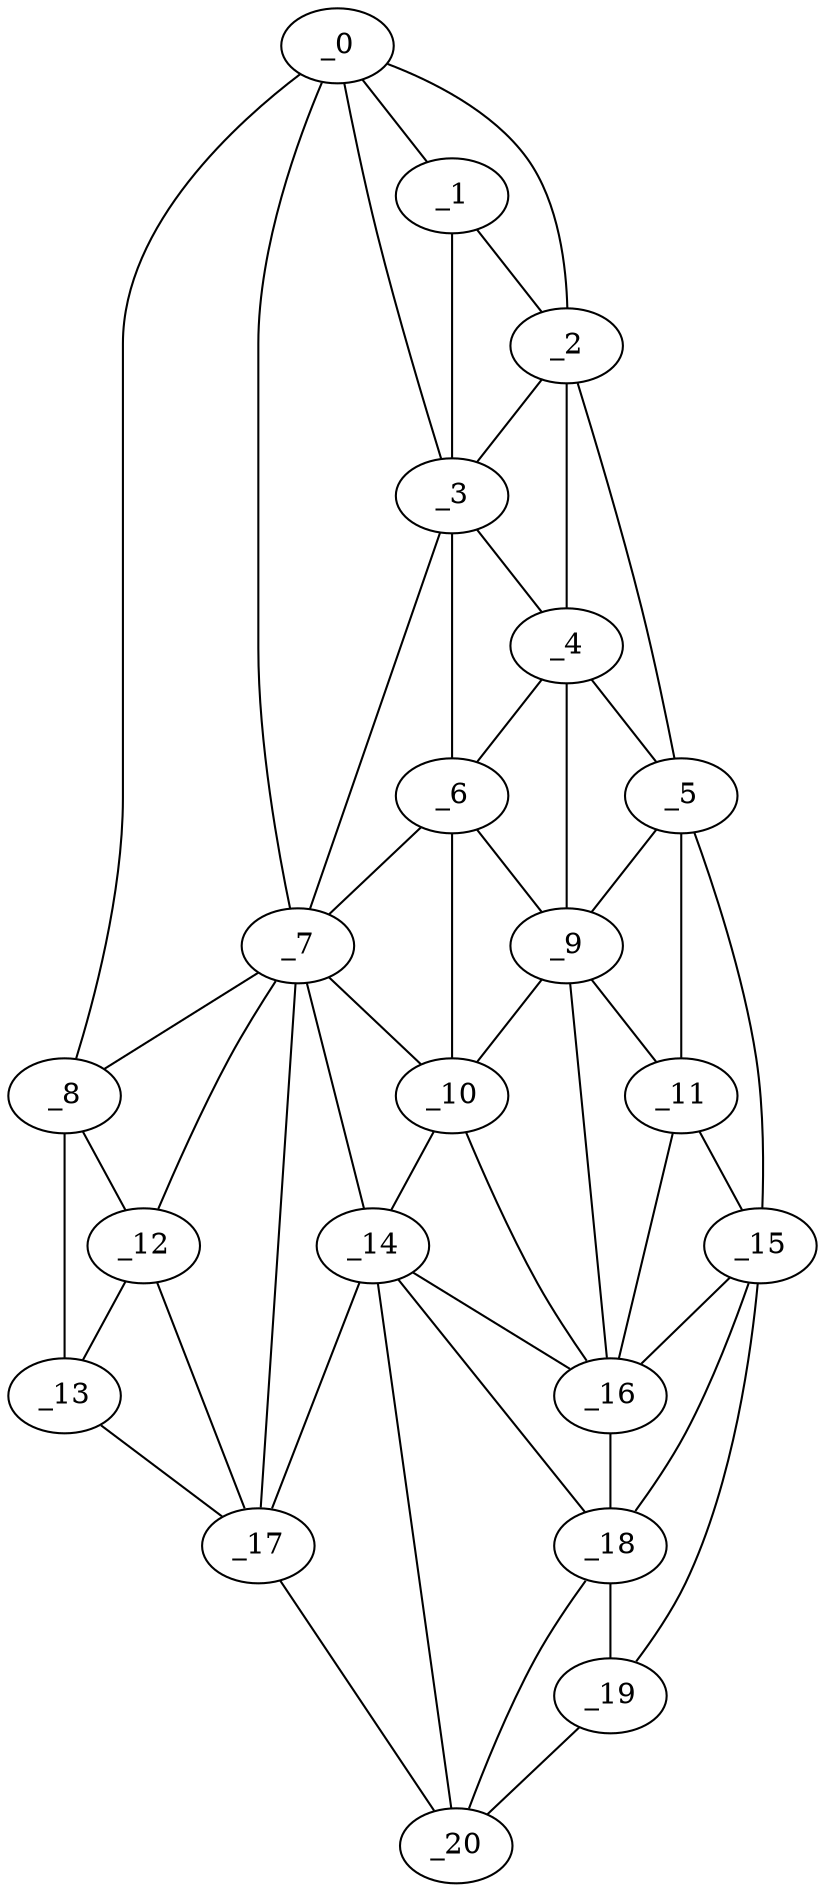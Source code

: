 graph "obj23__105.gxl" {
	_0	 [x=35,
		y=54];
	_1	 [x=50,
		y=40];
	_0 -- _1	 [valence=2];
	_2	 [x=56,
		y=26];
	_0 -- _2	 [valence=1];
	_3	 [x=63,
		y=43];
	_0 -- _3	 [valence=1];
	_7	 [x=76,
		y=58];
	_0 -- _7	 [valence=1];
	_8	 [x=77,
		y=93];
	_0 -- _8	 [valence=1];
	_1 -- _2	 [valence=1];
	_1 -- _3	 [valence=2];
	_2 -- _3	 [valence=2];
	_4	 [x=66,
		y=28];
	_2 -- _4	 [valence=2];
	_5	 [x=72,
		y=27];
	_2 -- _5	 [valence=1];
	_3 -- _4	 [valence=1];
	_6	 [x=72,
		y=43];
	_3 -- _6	 [valence=2];
	_3 -- _7	 [valence=2];
	_4 -- _5	 [valence=2];
	_4 -- _6	 [valence=2];
	_9	 [x=78,
		y=37];
	_4 -- _9	 [valence=2];
	_5 -- _9	 [valence=2];
	_11	 [x=81,
		y=30];
	_5 -- _11	 [valence=2];
	_15	 [x=95,
		y=29];
	_5 -- _15	 [valence=1];
	_6 -- _7	 [valence=1];
	_6 -- _9	 [valence=2];
	_10	 [x=78,
		y=51];
	_6 -- _10	 [valence=2];
	_7 -- _8	 [valence=2];
	_7 -- _10	 [valence=2];
	_12	 [x=82,
		y=91];
	_7 -- _12	 [valence=1];
	_14	 [x=91,
		y=58];
	_7 -- _14	 [valence=1];
	_17	 [x=100,
		y=79];
	_7 -- _17	 [valence=2];
	_8 -- _12	 [valence=1];
	_13	 [x=85,
		y=92];
	_8 -- _13	 [valence=1];
	_9 -- _10	 [valence=1];
	_9 -- _11	 [valence=1];
	_16	 [x=95,
		y=37];
	_9 -- _16	 [valence=2];
	_10 -- _14	 [valence=2];
	_10 -- _16	 [valence=2];
	_11 -- _15	 [valence=2];
	_11 -- _16	 [valence=1];
	_12 -- _13	 [valence=2];
	_12 -- _17	 [valence=2];
	_13 -- _17	 [valence=1];
	_14 -- _16	 [valence=2];
	_14 -- _17	 [valence=2];
	_18	 [x=103,
		y=40];
	_14 -- _18	 [valence=2];
	_20	 [x=119,
		y=41];
	_14 -- _20	 [valence=1];
	_15 -- _16	 [valence=2];
	_15 -- _18	 [valence=2];
	_19	 [x=117,
		y=31];
	_15 -- _19	 [valence=1];
	_16 -- _18	 [valence=1];
	_17 -- _20	 [valence=1];
	_18 -- _19	 [valence=2];
	_18 -- _20	 [valence=2];
	_19 -- _20	 [valence=1];
}
